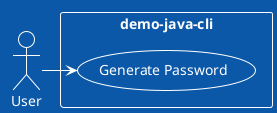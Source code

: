 @startuml UseCase
!theme amiga
actor "User" as user

rectangle demo-java-cli {
  usecase "Generate Password" as generatePassword
}

user -> generatePassword
@enduml